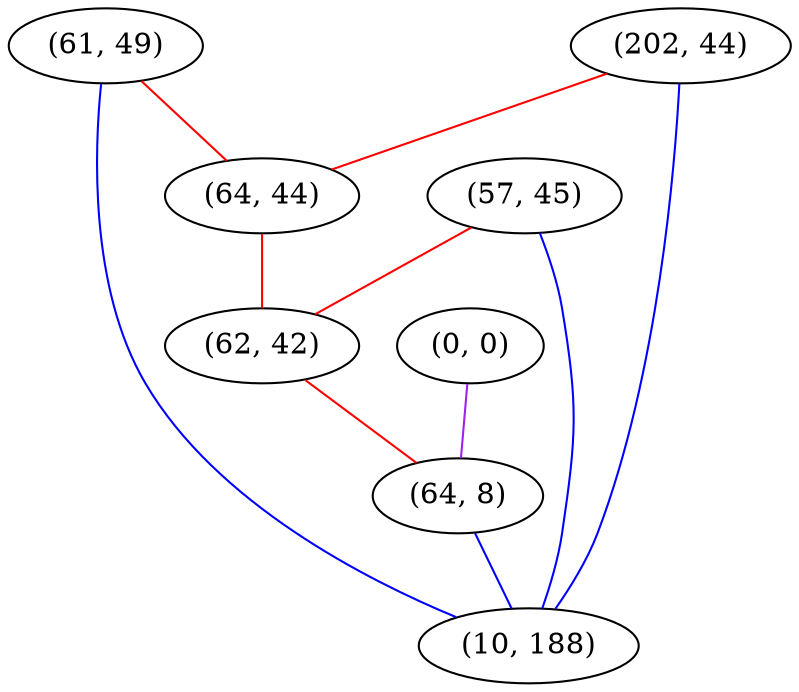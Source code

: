graph "" {
"(61, 49)";
"(0, 0)";
"(202, 44)";
"(64, 44)";
"(57, 45)";
"(62, 42)";
"(64, 8)";
"(10, 188)";
"(61, 49)" -- "(10, 188)"  [color=blue, key=0, weight=3];
"(61, 49)" -- "(64, 44)"  [color=red, key=0, weight=1];
"(0, 0)" -- "(64, 8)"  [color=purple, key=0, weight=4];
"(202, 44)" -- "(10, 188)"  [color=blue, key=0, weight=3];
"(202, 44)" -- "(64, 44)"  [color=red, key=0, weight=1];
"(64, 44)" -- "(62, 42)"  [color=red, key=0, weight=1];
"(57, 45)" -- "(62, 42)"  [color=red, key=0, weight=1];
"(57, 45)" -- "(10, 188)"  [color=blue, key=0, weight=3];
"(62, 42)" -- "(64, 8)"  [color=red, key=0, weight=1];
"(64, 8)" -- "(10, 188)"  [color=blue, key=0, weight=3];
}
